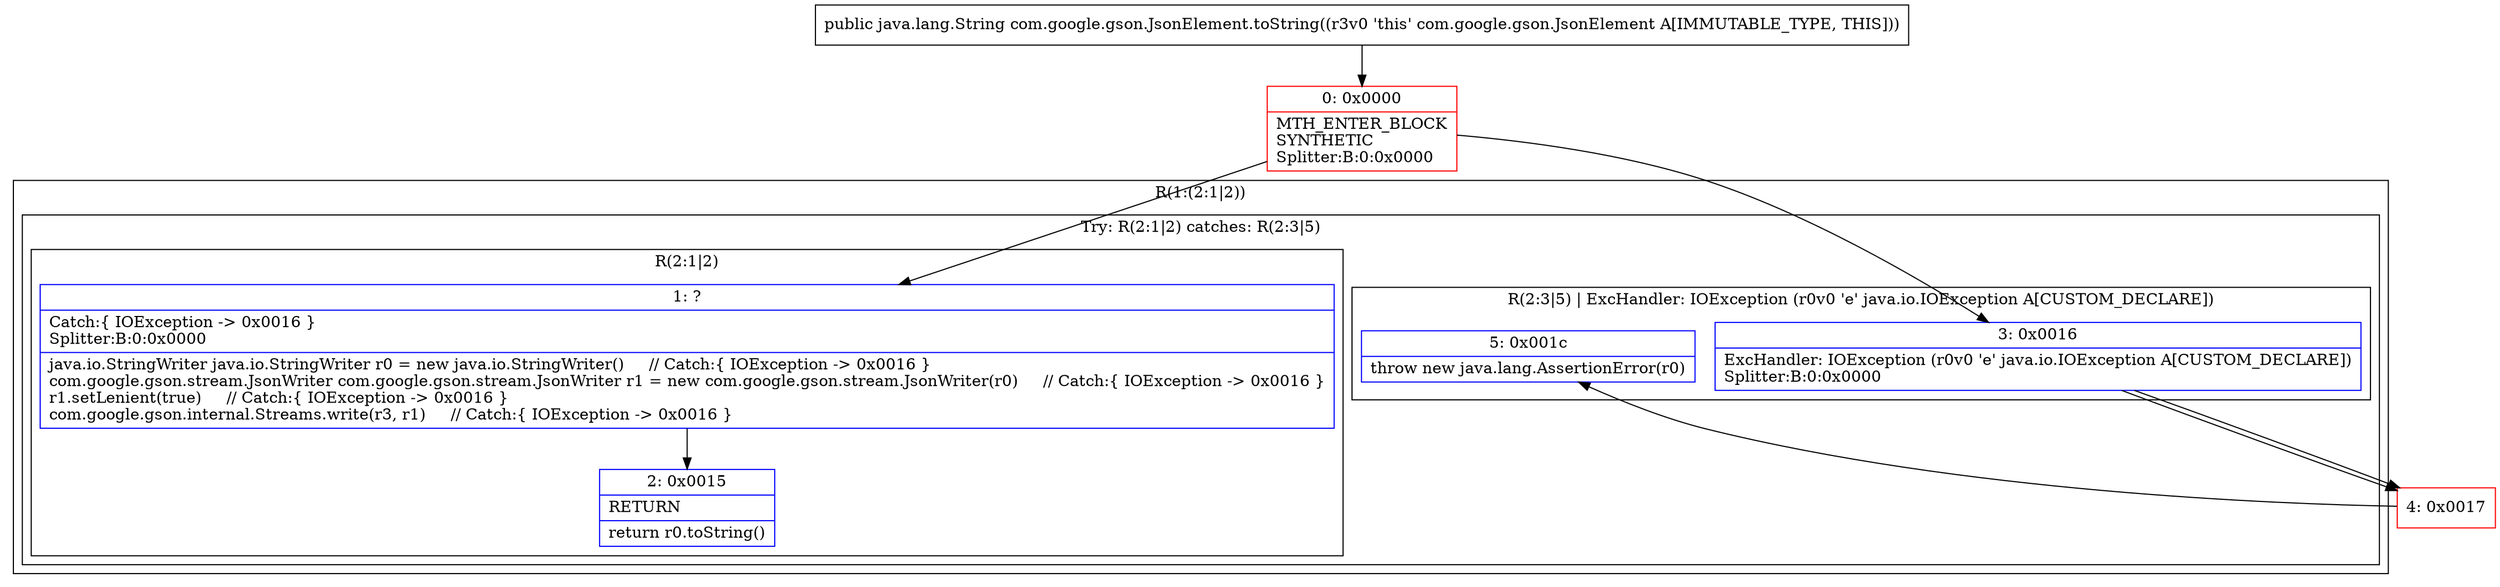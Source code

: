 digraph "CFG forcom.google.gson.JsonElement.toString()Ljava\/lang\/String;" {
subgraph cluster_Region_699653527 {
label = "R(1:(2:1|2))";
node [shape=record,color=blue];
subgraph cluster_TryCatchRegion_41002816 {
label = "Try: R(2:1|2) catches: R(2:3|5)";
node [shape=record,color=blue];
subgraph cluster_Region_1571797586 {
label = "R(2:1|2)";
node [shape=record,color=blue];
Node_1 [shape=record,label="{1\:\ ?|Catch:\{ IOException \-\> 0x0016 \}\lSplitter:B:0:0x0000\l|java.io.StringWriter java.io.StringWriter r0 = new java.io.StringWriter()     \/\/ Catch:\{ IOException \-\> 0x0016 \}\lcom.google.gson.stream.JsonWriter com.google.gson.stream.JsonWriter r1 = new com.google.gson.stream.JsonWriter(r0)     \/\/ Catch:\{ IOException \-\> 0x0016 \}\lr1.setLenient(true)     \/\/ Catch:\{ IOException \-\> 0x0016 \}\lcom.google.gson.internal.Streams.write(r3, r1)     \/\/ Catch:\{ IOException \-\> 0x0016 \}\l}"];
Node_2 [shape=record,label="{2\:\ 0x0015|RETURN\l|return r0.toString()\l}"];
}
subgraph cluster_Region_82079507 {
label = "R(2:3|5) | ExcHandler: IOException (r0v0 'e' java.io.IOException A[CUSTOM_DECLARE])\l";
node [shape=record,color=blue];
Node_3 [shape=record,label="{3\:\ 0x0016|ExcHandler: IOException (r0v0 'e' java.io.IOException A[CUSTOM_DECLARE])\lSplitter:B:0:0x0000\l}"];
Node_5 [shape=record,label="{5\:\ 0x001c|throw new java.lang.AssertionError(r0)\l}"];
}
}
}
subgraph cluster_Region_82079507 {
label = "R(2:3|5) | ExcHandler: IOException (r0v0 'e' java.io.IOException A[CUSTOM_DECLARE])\l";
node [shape=record,color=blue];
Node_3 [shape=record,label="{3\:\ 0x0016|ExcHandler: IOException (r0v0 'e' java.io.IOException A[CUSTOM_DECLARE])\lSplitter:B:0:0x0000\l}"];
Node_5 [shape=record,label="{5\:\ 0x001c|throw new java.lang.AssertionError(r0)\l}"];
}
Node_0 [shape=record,color=red,label="{0\:\ 0x0000|MTH_ENTER_BLOCK\lSYNTHETIC\lSplitter:B:0:0x0000\l}"];
Node_4 [shape=record,color=red,label="{4\:\ 0x0017}"];
MethodNode[shape=record,label="{public java.lang.String com.google.gson.JsonElement.toString((r3v0 'this' com.google.gson.JsonElement A[IMMUTABLE_TYPE, THIS])) }"];
MethodNode -> Node_0;
Node_1 -> Node_2;
Node_3 -> Node_4;
Node_3 -> Node_4;
Node_0 -> Node_1;
Node_0 -> Node_3;
Node_4 -> Node_5;
}

